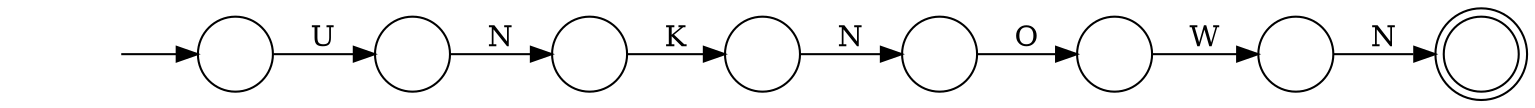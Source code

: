digraph Automaton {
  rankdir = LR;
  0 [shape=doublecircle,label=""];
  1 [shape=circle,label=""];
  1 -> 5 [label="O"]
  2 [shape=circle,label=""];
  2 -> 6 [label="K"]
  3 [shape=circle,label=""];
  3 -> 2 [label="N"]
  4 [shape=circle,label=""];
  initial [shape=plaintext,label=""];
  initial -> 4
  4 -> 3 [label="U"]
  5 [shape=circle,label=""];
  5 -> 7 [label="W"]
  6 [shape=circle,label=""];
  6 -> 1 [label="N"]
  7 [shape=circle,label=""];
  7 -> 0 [label="N"]
}
